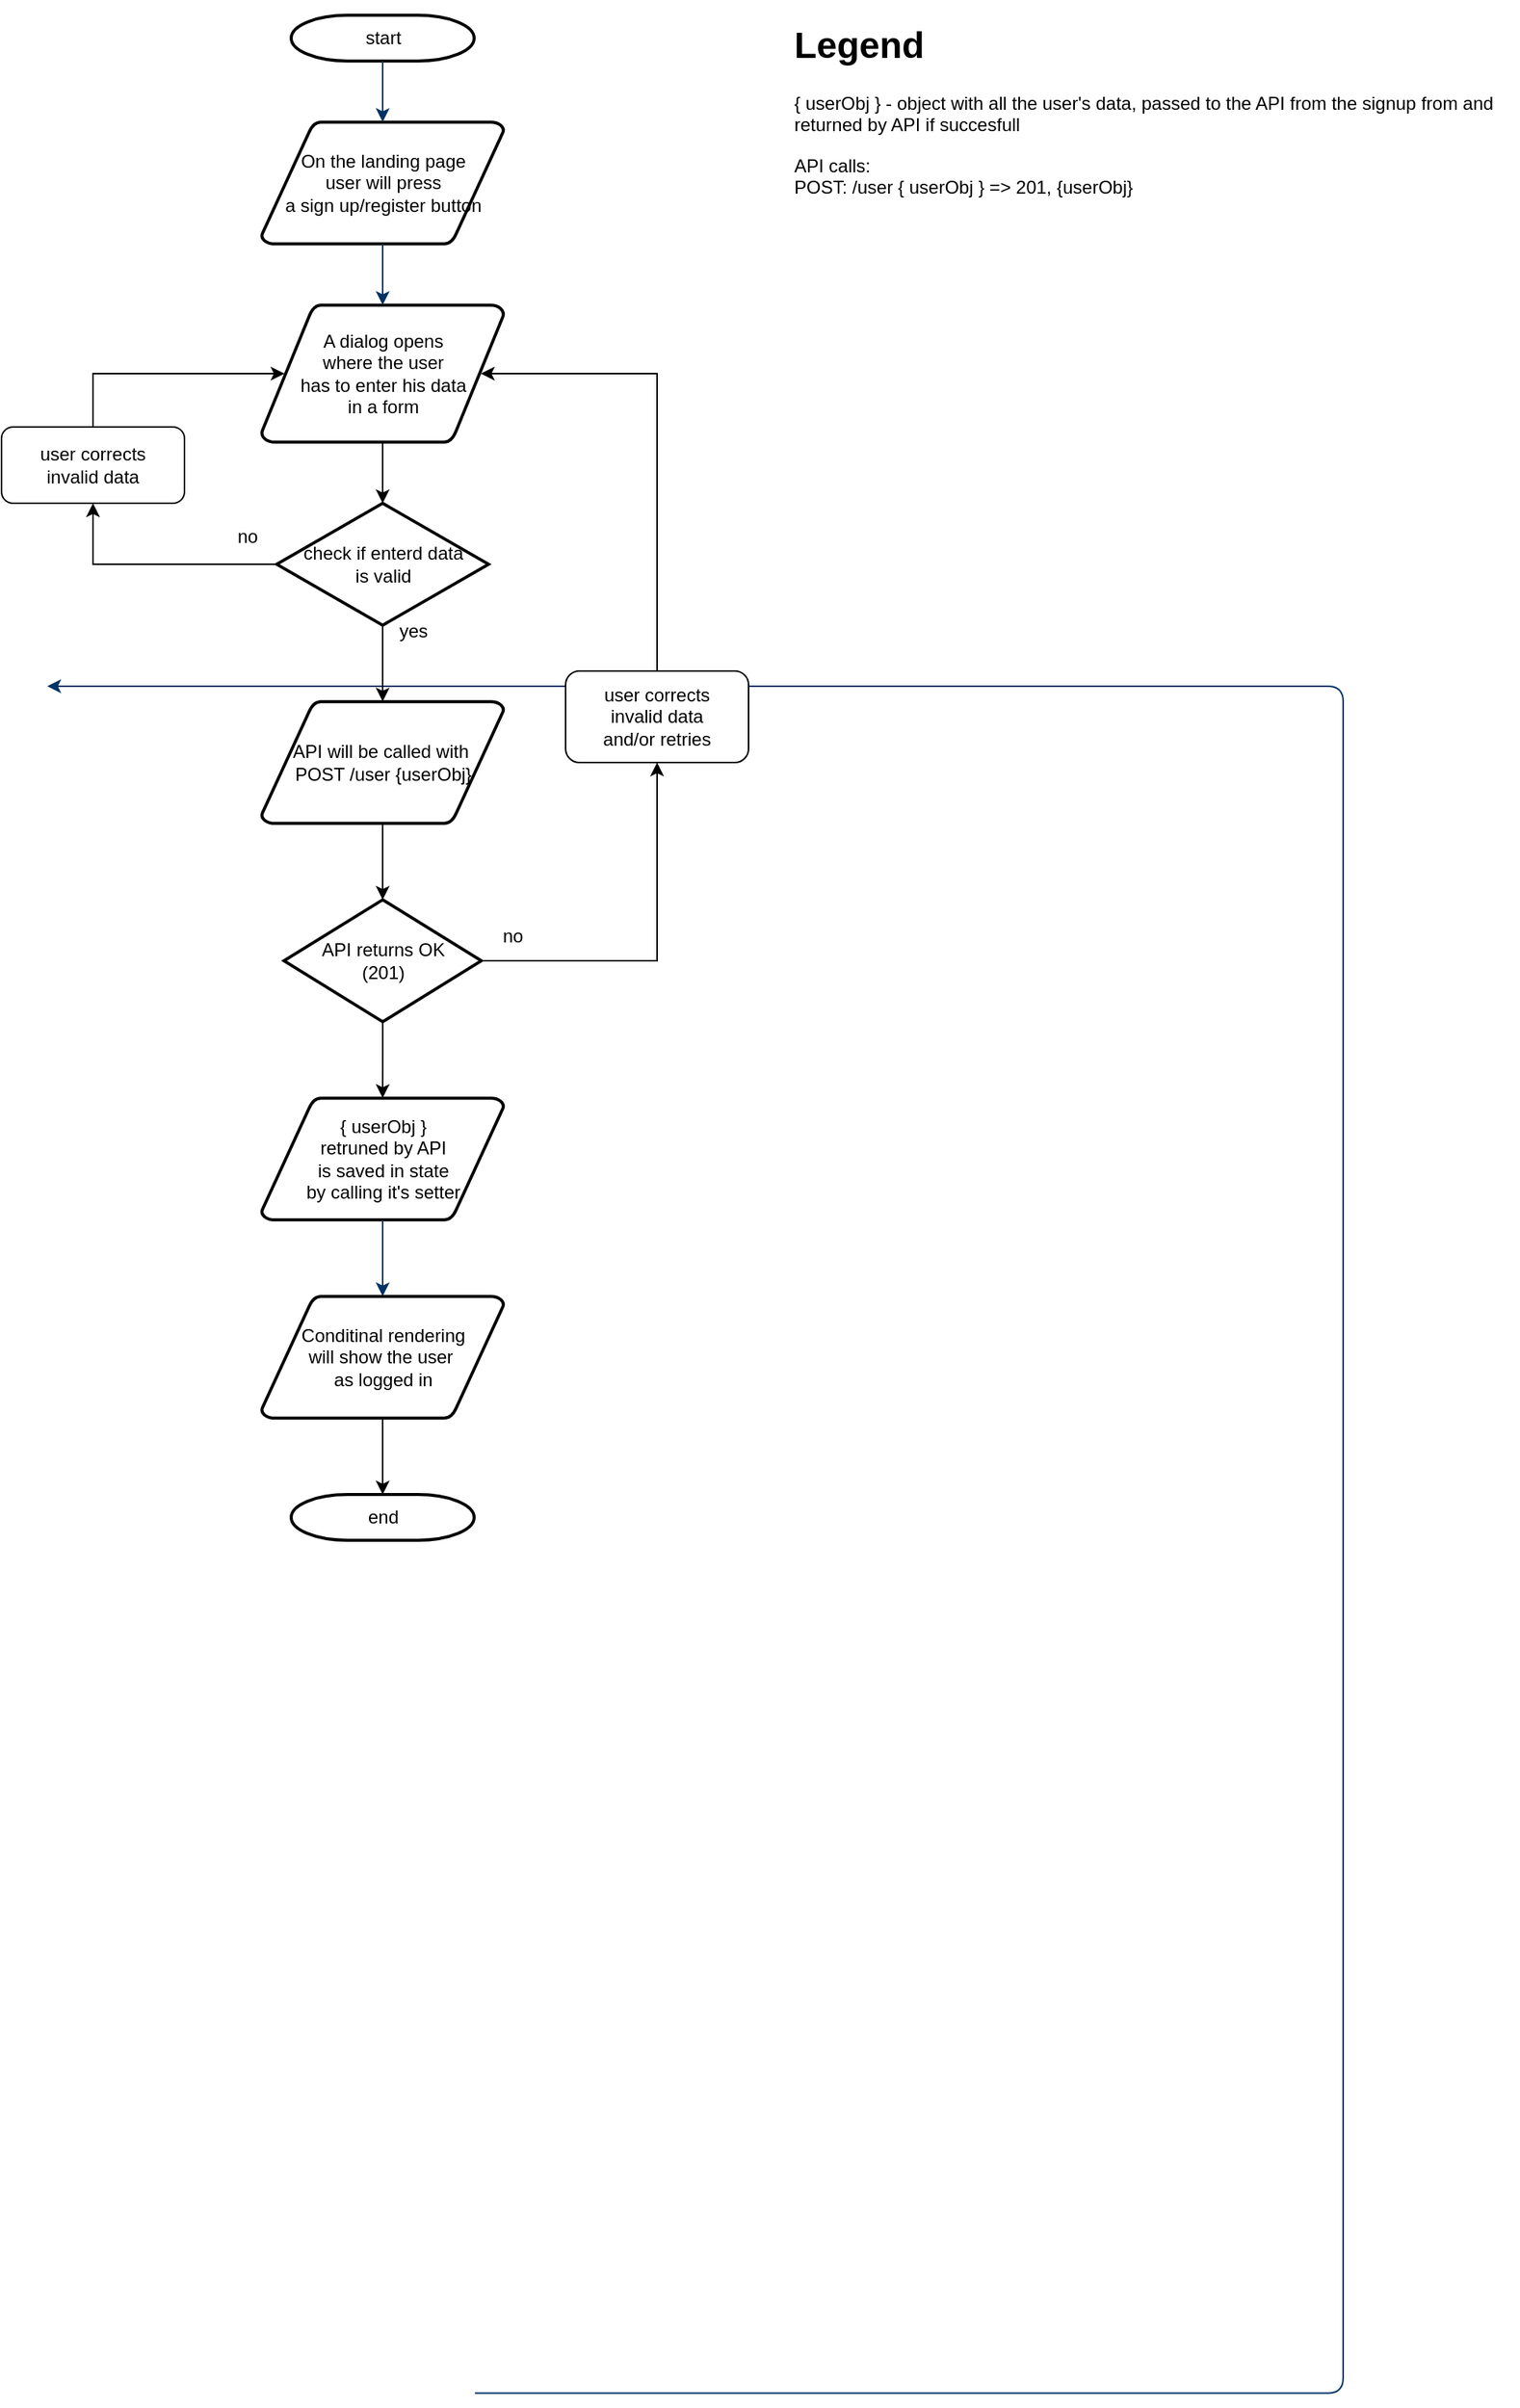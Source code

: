 <mxfile version="19.0.3" type="device"><diagram id="6a731a19-8d31-9384-78a2-239565b7b9f0" name="Page-1"><mxGraphModel dx="1038" dy="649" grid="1" gridSize="10" guides="1" tooltips="1" connect="1" arrows="1" fold="1" page="1" pageScale="1" pageWidth="1169" pageHeight="827" background="none" math="0" shadow="0"><root><mxCell id="0"/><mxCell id="1" parent="0"/><mxCell id="2" value="start" style="shape=mxgraph.flowchart.terminator;strokeWidth=2;gradientColor=none;gradientDirection=north;fontStyle=0;html=1;" parent="1" vertex="1"><mxGeometry x="260" y="60" width="120" height="30" as="geometry"/></mxCell><mxCell id="3" value="On the landing page&lt;br&gt;user will press &lt;br&gt;a sign up/register button" style="shape=mxgraph.flowchart.data;strokeWidth=2;gradientColor=none;gradientDirection=north;fontStyle=0;html=1;" parent="1" vertex="1"><mxGeometry x="240.5" y="130" width="159" height="80" as="geometry"/></mxCell><mxCell id="OBAQ0nGNFSTJi0p4dSJf-56" style="edgeStyle=orthogonalEdgeStyle;rounded=0;orthogonalLoop=1;jettySize=auto;html=1;entryX=0.5;entryY=0;entryDx=0;entryDy=0;entryPerimeter=0;" edge="1" parent="1" source="5" target="OBAQ0nGNFSTJi0p4dSJf-55"><mxGeometry relative="1" as="geometry"/></mxCell><mxCell id="5" value="A dialog opens&lt;br&gt;where the user &lt;br&gt;has to enter&amp;nbsp;his data&lt;br&gt;in a form" style="shape=mxgraph.flowchart.data;strokeWidth=2;gradientColor=none;gradientDirection=north;fontStyle=0;html=1;" parent="1" vertex="1"><mxGeometry x="240.5" y="250" width="159" height="90" as="geometry"/></mxCell><mxCell id="7" style="fontStyle=1;strokeColor=#003366;strokeWidth=1;html=1;" parent="1" source="2" target="3" edge="1"><mxGeometry relative="1" as="geometry"/></mxCell><mxCell id="8" style="fontStyle=1;strokeColor=#003366;strokeWidth=1;html=1;" parent="1" source="3" target="5" edge="1"><mxGeometry relative="1" as="geometry"/></mxCell><mxCell id="45" value="" style="edgeStyle=elbowEdgeStyle;elbow=horizontal;exitX=1;exitY=0.5;exitPerimeter=0;entryX=0.905;entryY=0.5;entryPerimeter=0;fontStyle=1;strokeColor=#003366;strokeWidth=1;html=1;" parent="1" target="34" edge="1"><mxGeometry y="500" width="100" height="100" as="geometry"><mxPoint x="380.5" y="1619.25" as="sourcePoint"/><mxPoint x="100" y="500" as="targetPoint"/><Array as="points"><mxPoint x="950" y="1820"/></Array></mxGeometry></mxCell><mxCell id="OBAQ0nGNFSTJi0p4dSJf-58" style="edgeStyle=orthogonalEdgeStyle;rounded=0;orthogonalLoop=1;jettySize=auto;html=1;entryX=0.5;entryY=1;entryDx=0;entryDy=0;" edge="1" parent="1" source="OBAQ0nGNFSTJi0p4dSJf-55" target="OBAQ0nGNFSTJi0p4dSJf-57"><mxGeometry relative="1" as="geometry"/></mxCell><mxCell id="OBAQ0nGNFSTJi0p4dSJf-61" style="edgeStyle=orthogonalEdgeStyle;rounded=0;orthogonalLoop=1;jettySize=auto;html=1;entryX=0.5;entryY=0;entryDx=0;entryDy=0;entryPerimeter=0;" edge="1" parent="1" source="OBAQ0nGNFSTJi0p4dSJf-55" target="OBAQ0nGNFSTJi0p4dSJf-60"><mxGeometry relative="1" as="geometry"/></mxCell><mxCell id="OBAQ0nGNFSTJi0p4dSJf-55" value="check if enterd data &lt;br&gt;is valid" style="shape=mxgraph.flowchart.decision;strokeWidth=2;gradientColor=none;gradientDirection=north;fontStyle=0;html=1;" vertex="1" parent="1"><mxGeometry x="250.5" y="380" width="139" height="80" as="geometry"/></mxCell><mxCell id="OBAQ0nGNFSTJi0p4dSJf-59" style="edgeStyle=orthogonalEdgeStyle;rounded=0;orthogonalLoop=1;jettySize=auto;html=1;entryX=0.095;entryY=0.5;entryDx=0;entryDy=0;entryPerimeter=0;" edge="1" parent="1" source="OBAQ0nGNFSTJi0p4dSJf-57" target="5"><mxGeometry relative="1" as="geometry"><Array as="points"><mxPoint x="130" y="295"/></Array></mxGeometry></mxCell><mxCell id="OBAQ0nGNFSTJi0p4dSJf-57" value="user corrects &lt;br&gt;invalid data" style="rounded=1;whiteSpace=wrap;html=1;" vertex="1" parent="1"><mxGeometry x="70" y="330" width="120" height="50" as="geometry"/></mxCell><mxCell id="OBAQ0nGNFSTJi0p4dSJf-63" style="edgeStyle=orthogonalEdgeStyle;rounded=0;orthogonalLoop=1;jettySize=auto;html=1;entryX=0.5;entryY=0;entryDx=0;entryDy=0;entryPerimeter=0;" edge="1" parent="1" source="OBAQ0nGNFSTJi0p4dSJf-60" target="OBAQ0nGNFSTJi0p4dSJf-62"><mxGeometry relative="1" as="geometry"/></mxCell><mxCell id="OBAQ0nGNFSTJi0p4dSJf-60" value="API will be called with&amp;nbsp;&lt;br&gt;POST /user {userObj}" style="shape=mxgraph.flowchart.data;strokeWidth=2;gradientColor=none;gradientDirection=north;fontStyle=0;html=1;" vertex="1" parent="1"><mxGeometry x="240.5" y="510" width="159" height="80" as="geometry"/></mxCell><mxCell id="OBAQ0nGNFSTJi0p4dSJf-66" style="edgeStyle=orthogonalEdgeStyle;rounded=0;orthogonalLoop=1;jettySize=auto;html=1;" edge="1" parent="1" source="OBAQ0nGNFSTJi0p4dSJf-62" target="OBAQ0nGNFSTJi0p4dSJf-65"><mxGeometry relative="1" as="geometry"/></mxCell><mxCell id="OBAQ0nGNFSTJi0p4dSJf-76" style="edgeStyle=orthogonalEdgeStyle;rounded=0;orthogonalLoop=1;jettySize=auto;html=1;entryX=0.5;entryY=0;entryDx=0;entryDy=0;entryPerimeter=0;" edge="1" parent="1" source="OBAQ0nGNFSTJi0p4dSJf-62" target="OBAQ0nGNFSTJi0p4dSJf-71"><mxGeometry relative="1" as="geometry"/></mxCell><mxCell id="OBAQ0nGNFSTJi0p4dSJf-62" value="API returns OK&lt;br&gt;(201)" style="shape=mxgraph.flowchart.decision;strokeWidth=2;gradientColor=none;gradientDirection=north;fontStyle=0;html=1;" vertex="1" parent="1"><mxGeometry x="255.25" y="640" width="129.5" height="80" as="geometry"/></mxCell><mxCell id="OBAQ0nGNFSTJi0p4dSJf-67" style="edgeStyle=orthogonalEdgeStyle;rounded=0;orthogonalLoop=1;jettySize=auto;html=1;entryX=0.905;entryY=0.5;entryDx=0;entryDy=0;entryPerimeter=0;" edge="1" parent="1" source="OBAQ0nGNFSTJi0p4dSJf-65" target="5"><mxGeometry relative="1" as="geometry"><Array as="points"><mxPoint x="500" y="295"/></Array></mxGeometry></mxCell><mxCell id="OBAQ0nGNFSTJi0p4dSJf-65" value="user corrects &lt;br&gt;invalid data &lt;br&gt;and/or&amp;nbsp;retries" style="rounded=1;whiteSpace=wrap;html=1;" vertex="1" parent="1"><mxGeometry x="440" y="490" width="120" height="60" as="geometry"/></mxCell><mxCell id="OBAQ0nGNFSTJi0p4dSJf-68" value="no" style="text;fontStyle=0;html=1;strokeColor=none;gradientColor=none;fillColor=none;strokeWidth=2;align=center;" vertex="1" parent="1"><mxGeometry x="385" y="650" width="40" height="26" as="geometry"/></mxCell><mxCell id="OBAQ0nGNFSTJi0p4dSJf-69" value="no" style="text;fontStyle=0;html=1;strokeColor=none;gradientColor=none;fillColor=none;strokeWidth=2;align=center;" vertex="1" parent="1"><mxGeometry x="210.5" y="388" width="40" height="26" as="geometry"/></mxCell><mxCell id="OBAQ0nGNFSTJi0p4dSJf-70" value="yes" style="text;fontStyle=0;html=1;strokeColor=none;gradientColor=none;fillColor=none;strokeWidth=2;" vertex="1" parent="1"><mxGeometry x="329" y="450" width="40" height="26" as="geometry"/></mxCell><mxCell id="OBAQ0nGNFSTJi0p4dSJf-71" value="{ userObj }&lt;br&gt;retruned by API&lt;br&gt;is saved in state &lt;br&gt;by calling it's setter" style="shape=mxgraph.flowchart.data;strokeWidth=2;gradientColor=none;gradientDirection=north;fontStyle=0;html=1;" vertex="1" parent="1"><mxGeometry x="240.5" y="770" width="159" height="80" as="geometry"/></mxCell><mxCell id="OBAQ0nGNFSTJi0p4dSJf-72" value="" style="edgeStyle=elbowEdgeStyle;elbow=horizontal;fontStyle=1;strokeColor=#003366;strokeWidth=1;html=1;" edge="1" parent="1" source="OBAQ0nGNFSTJi0p4dSJf-71" target="OBAQ0nGNFSTJi0p4dSJf-75"><mxGeometry y="260" width="100" height="100" as="geometry"><mxPoint y="360" as="sourcePoint"/><mxPoint x="320" y="900" as="targetPoint"/><Array as="points"><mxPoint x="320" y="870"/></Array></mxGeometry></mxCell><mxCell id="OBAQ0nGNFSTJi0p4dSJf-73" value="end" style="shape=mxgraph.flowchart.terminator;strokeWidth=2;gradientColor=none;gradientDirection=north;fontStyle=0;html=1;" vertex="1" parent="1"><mxGeometry x="260" y="1030" width="120" height="30" as="geometry"/></mxCell><mxCell id="OBAQ0nGNFSTJi0p4dSJf-74" style="edgeStyle=orthogonalEdgeStyle;rounded=0;orthogonalLoop=1;jettySize=auto;html=1;entryX=0.5;entryY=0;entryDx=0;entryDy=0;entryPerimeter=0;" edge="1" parent="1" source="OBAQ0nGNFSTJi0p4dSJf-75" target="OBAQ0nGNFSTJi0p4dSJf-73"><mxGeometry relative="1" as="geometry"/></mxCell><mxCell id="OBAQ0nGNFSTJi0p4dSJf-75" value="Conditinal rendering &lt;br&gt;will show the user&amp;nbsp;&lt;br&gt;as logged in" style="shape=mxgraph.flowchart.data;strokeWidth=2;gradientColor=none;gradientDirection=north;fontStyle=0;html=1;" vertex="1" parent="1"><mxGeometry x="240.5" y="900" width="159" height="80" as="geometry"/></mxCell><mxCell id="OBAQ0nGNFSTJi0p4dSJf-78" value="&lt;h1&gt;Legend&lt;/h1&gt;&lt;p&gt;&lt;span style=&quot;background-color: initial;&quot;&gt;{ userObj } - object with all the user's data, passed to the API from the signup from and returned by API if succesfull&lt;/span&gt;&lt;br&gt;&lt;/p&gt;&lt;p&gt;API calls:&amp;nbsp;&lt;br&gt;POST: /user { userObj } =&amp;gt; 201, {userObj}&lt;/p&gt;" style="text;html=1;strokeColor=none;fillColor=none;spacing=5;spacingTop=-20;whiteSpace=wrap;overflow=hidden;rounded=0;" vertex="1" parent="1"><mxGeometry x="585" y="60" width="480" height="160" as="geometry"/></mxCell></root></mxGraphModel></diagram></mxfile>